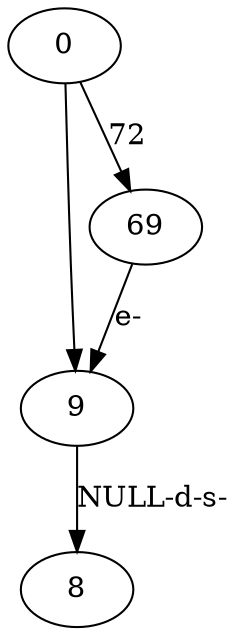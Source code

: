 digraph {
	graph [bb="0,0,89,297"];
	node [label="\N"];
	9	 [height=0.5,
		pos="27,105",
		width=0.75];
	8	 [height=0.5,
		pos="27,18",
		width=0.75];
	9 -> 8	 [label="NULL-d-s-",
		lp="58,61.5",
		pos="e,27,36.175 27,86.799 27,75.163 27,59.548 27,46.237"];
	69	 [height=0.5,
		pos="60,192",
		width=0.75];
	69 -> 9	 [label="e-",
		lp="50.5,148.5",
		pos="e,33.506,122.76 53.48,174.21 48.825,162.22 42.472,145.85 37.155,132.16"];
	0	 [height=0.5,
		pos="27,279",
		width=0.75];
	0 -> 9	 [pos="e,26.04,123.04 26.04,260.96 25.315,247.21 24.383,227.37 24,210 23.647,194 23.647,190 24,174 24.296,160.57 24.921,145.65 25.524,133.22"];
	0 -> 69	 [label=72,
		lp="52,235.5",
		pos="e,53.494,209.76 33.52,261.21 38.175,249.22 44.528,232.85 49.845,219.16"];
}
